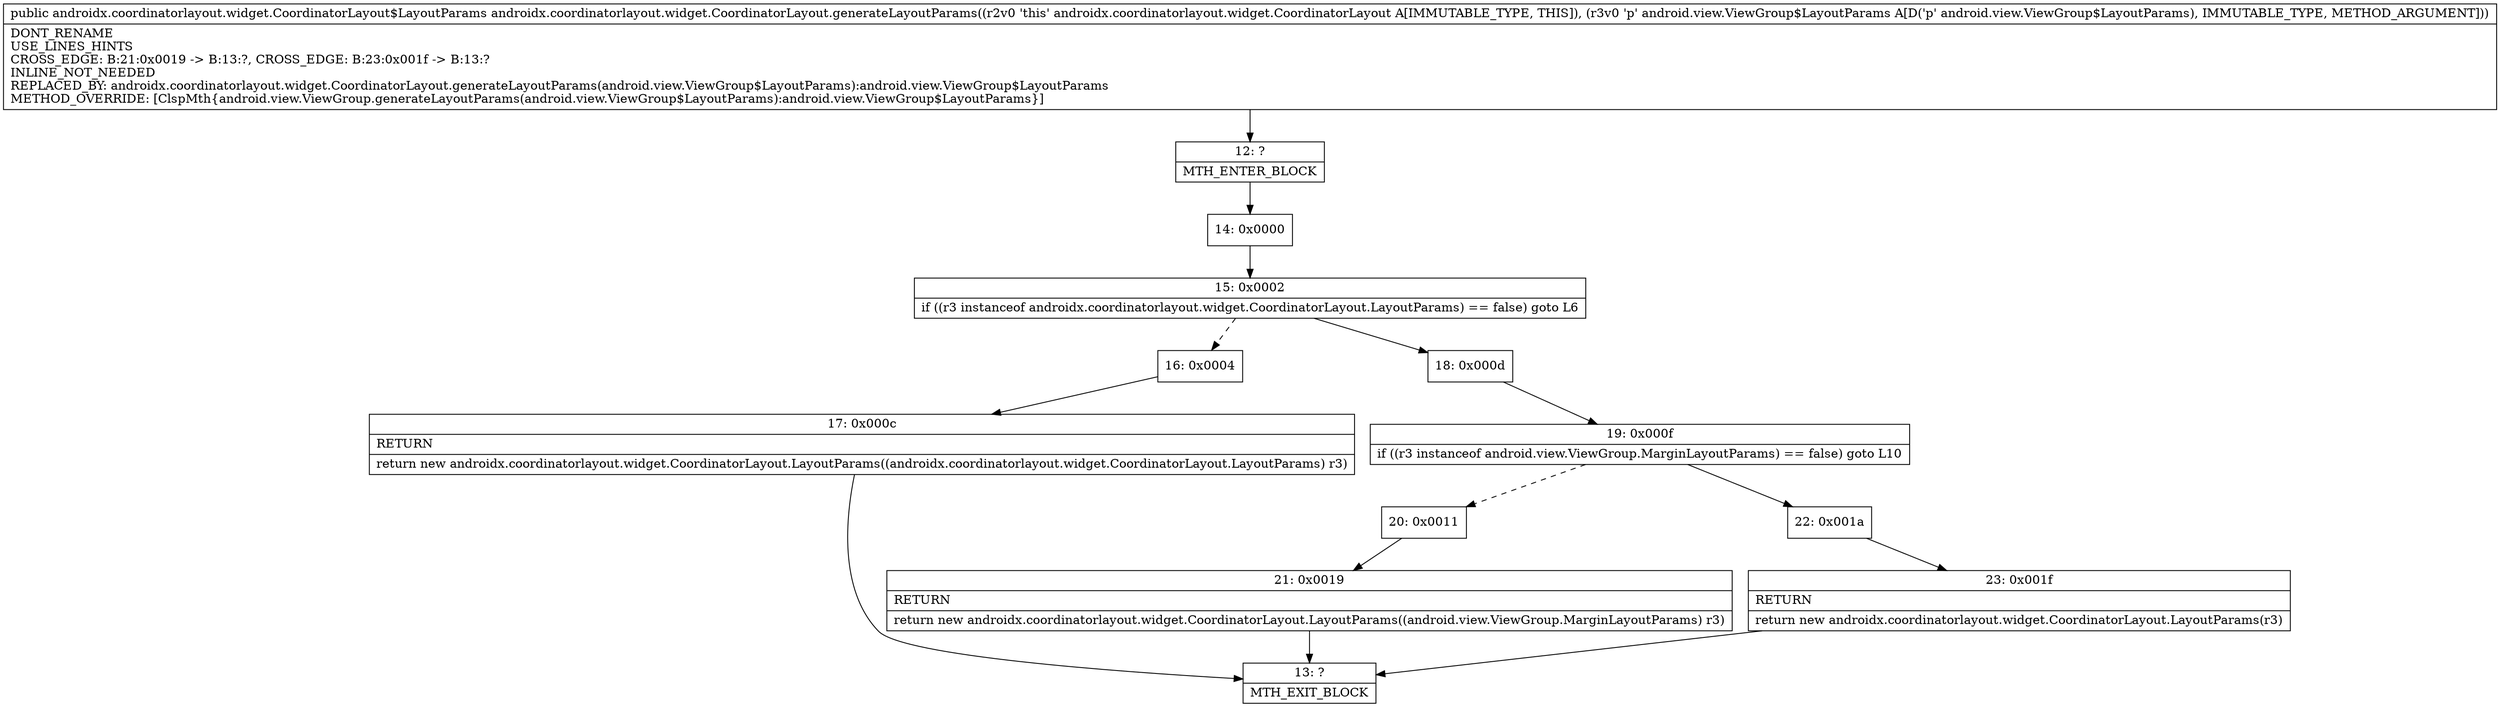 digraph "CFG forandroidx.coordinatorlayout.widget.CoordinatorLayout.generateLayoutParams(Landroid\/view\/ViewGroup$LayoutParams;)Landroidx\/coordinatorlayout\/widget\/CoordinatorLayout$LayoutParams;" {
Node_12 [shape=record,label="{12\:\ ?|MTH_ENTER_BLOCK\l}"];
Node_14 [shape=record,label="{14\:\ 0x0000}"];
Node_15 [shape=record,label="{15\:\ 0x0002|if ((r3 instanceof androidx.coordinatorlayout.widget.CoordinatorLayout.LayoutParams) == false) goto L6\l}"];
Node_16 [shape=record,label="{16\:\ 0x0004}"];
Node_17 [shape=record,label="{17\:\ 0x000c|RETURN\l|return new androidx.coordinatorlayout.widget.CoordinatorLayout.LayoutParams((androidx.coordinatorlayout.widget.CoordinatorLayout.LayoutParams) r3)\l}"];
Node_13 [shape=record,label="{13\:\ ?|MTH_EXIT_BLOCK\l}"];
Node_18 [shape=record,label="{18\:\ 0x000d}"];
Node_19 [shape=record,label="{19\:\ 0x000f|if ((r3 instanceof android.view.ViewGroup.MarginLayoutParams) == false) goto L10\l}"];
Node_20 [shape=record,label="{20\:\ 0x0011}"];
Node_21 [shape=record,label="{21\:\ 0x0019|RETURN\l|return new androidx.coordinatorlayout.widget.CoordinatorLayout.LayoutParams((android.view.ViewGroup.MarginLayoutParams) r3)\l}"];
Node_22 [shape=record,label="{22\:\ 0x001a}"];
Node_23 [shape=record,label="{23\:\ 0x001f|RETURN\l|return new androidx.coordinatorlayout.widget.CoordinatorLayout.LayoutParams(r3)\l}"];
MethodNode[shape=record,label="{public androidx.coordinatorlayout.widget.CoordinatorLayout$LayoutParams androidx.coordinatorlayout.widget.CoordinatorLayout.generateLayoutParams((r2v0 'this' androidx.coordinatorlayout.widget.CoordinatorLayout A[IMMUTABLE_TYPE, THIS]), (r3v0 'p' android.view.ViewGroup$LayoutParams A[D('p' android.view.ViewGroup$LayoutParams), IMMUTABLE_TYPE, METHOD_ARGUMENT]))  | DONT_RENAME\lUSE_LINES_HINTS\lCROSS_EDGE: B:21:0x0019 \-\> B:13:?, CROSS_EDGE: B:23:0x001f \-\> B:13:?\lINLINE_NOT_NEEDED\lREPLACED_BY: androidx.coordinatorlayout.widget.CoordinatorLayout.generateLayoutParams(android.view.ViewGroup$LayoutParams):android.view.ViewGroup$LayoutParams\lMETHOD_OVERRIDE: [ClspMth\{android.view.ViewGroup.generateLayoutParams(android.view.ViewGroup$LayoutParams):android.view.ViewGroup$LayoutParams\}]\l}"];
MethodNode -> Node_12;Node_12 -> Node_14;
Node_14 -> Node_15;
Node_15 -> Node_16[style=dashed];
Node_15 -> Node_18;
Node_16 -> Node_17;
Node_17 -> Node_13;
Node_18 -> Node_19;
Node_19 -> Node_20[style=dashed];
Node_19 -> Node_22;
Node_20 -> Node_21;
Node_21 -> Node_13;
Node_22 -> Node_23;
Node_23 -> Node_13;
}


